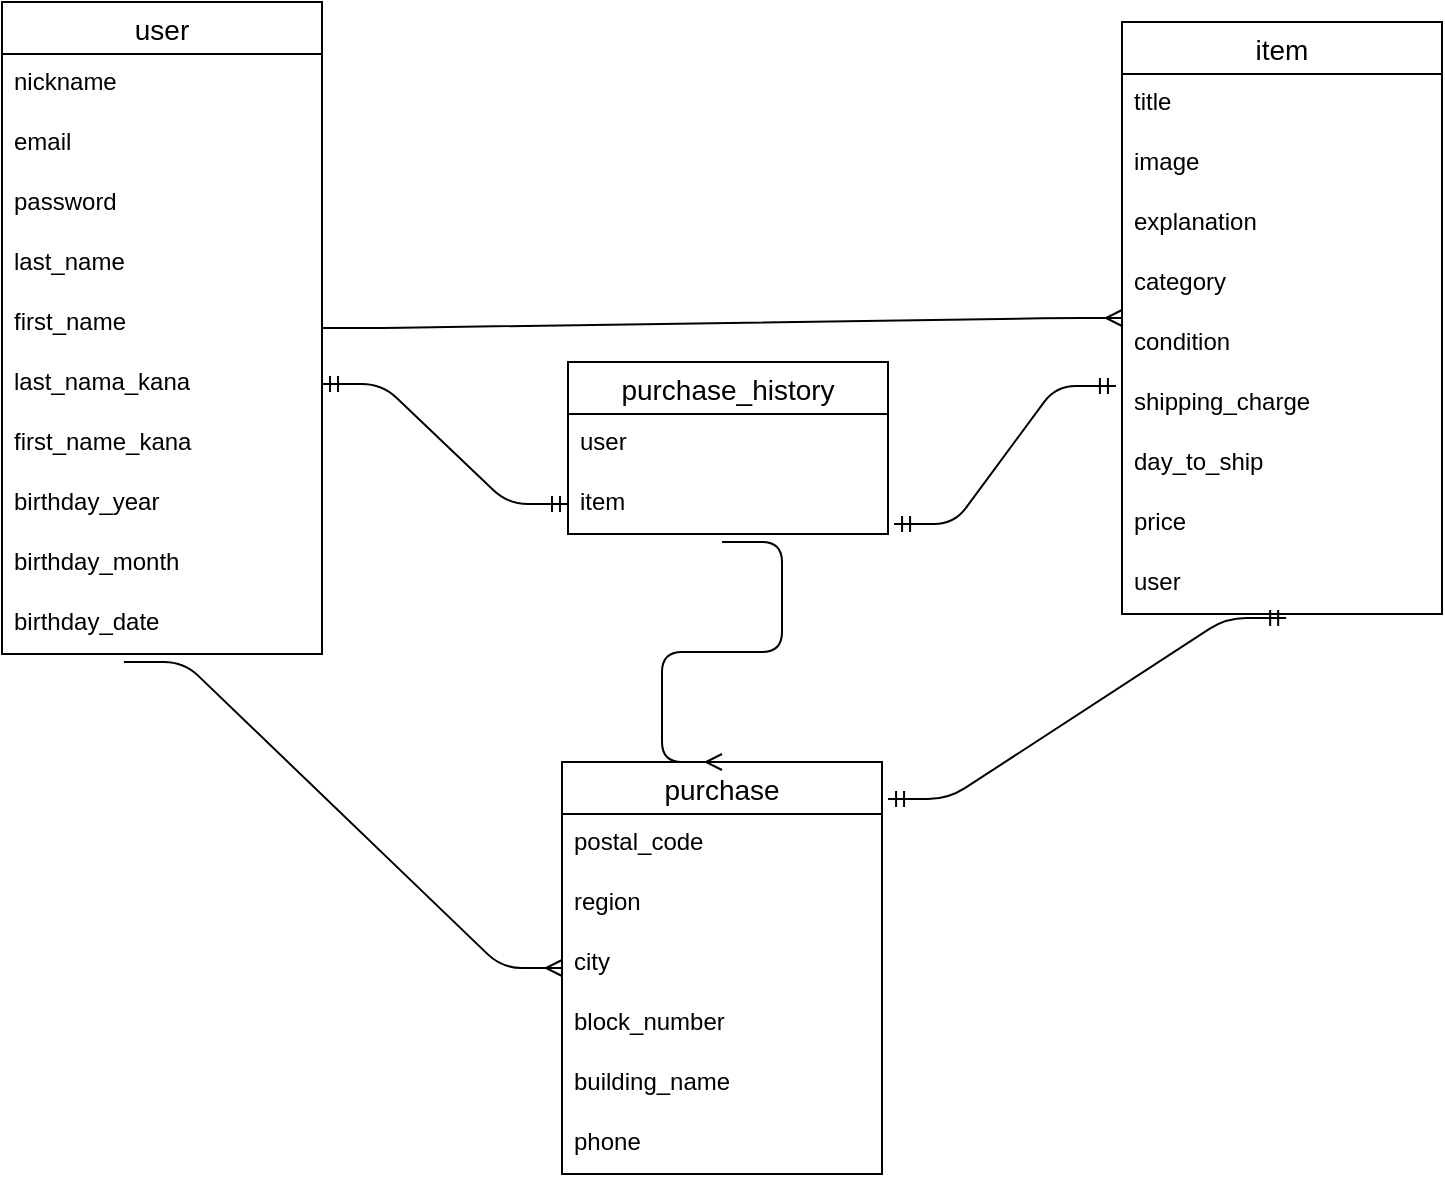 <mxfile version="13.10.0" type="embed" pages="2">
    <diagram id="rAtIYv-6EmCKfpA2BTYw" name="Page-1">
        <mxGraphModel dx="897" dy="680" grid="1" gridSize="10" guides="1" tooltips="1" connect="1" arrows="1" fold="1" page="1" pageScale="1" pageWidth="827" pageHeight="1169" math="0" shadow="0">
            <root>
                <mxCell id="0"/>
                <mxCell id="1" parent="0"/>
                <mxCell id="EaWq4OapCGAcuaWD1saH-14" value="user" style="swimlane;fontStyle=0;childLayout=stackLayout;horizontal=1;startSize=26;horizontalStack=0;resizeParent=1;resizeParentMax=0;resizeLast=0;collapsible=1;marginBottom=0;align=center;fontSize=14;swimlaneFillColor=none;labelBorderColor=none;" parent="1" vertex="1">
                    <mxGeometry x="30" width="160" height="326" as="geometry"/>
                </mxCell>
                <mxCell id="EaWq4OapCGAcuaWD1saH-15" value="nickname" style="text;strokeColor=none;fillColor=none;spacingLeft=4;spacingRight=4;overflow=hidden;rotatable=0;points=[[0,0.5],[1,0.5]];portConstraint=eastwest;fontSize=12;" parent="EaWq4OapCGAcuaWD1saH-14" vertex="1">
                    <mxGeometry y="26" width="160" height="30" as="geometry"/>
                </mxCell>
                <mxCell id="EaWq4OapCGAcuaWD1saH-16" value="email" style="text;strokeColor=none;fillColor=none;spacingLeft=4;spacingRight=4;overflow=hidden;rotatable=0;points=[[0,0.5],[1,0.5]];portConstraint=eastwest;fontSize=12;" parent="EaWq4OapCGAcuaWD1saH-14" vertex="1">
                    <mxGeometry y="56" width="160" height="30" as="geometry"/>
                </mxCell>
                <mxCell id="EaWq4OapCGAcuaWD1saH-17" value="password" style="text;strokeColor=none;fillColor=none;spacingLeft=4;spacingRight=4;overflow=hidden;rotatable=0;points=[[0,0.5],[1,0.5]];portConstraint=eastwest;fontSize=12;" parent="EaWq4OapCGAcuaWD1saH-14" vertex="1">
                    <mxGeometry y="86" width="160" height="30" as="geometry"/>
                </mxCell>
                <mxCell id="EaWq4OapCGAcuaWD1saH-42" value="last_name" style="text;strokeColor=none;fillColor=none;spacingLeft=4;spacingRight=4;overflow=hidden;rotatable=0;points=[[0,0.5],[1,0.5]];portConstraint=eastwest;fontSize=12;" parent="EaWq4OapCGAcuaWD1saH-14" vertex="1">
                    <mxGeometry y="116" width="160" height="30" as="geometry"/>
                </mxCell>
                <mxCell id="EaWq4OapCGAcuaWD1saH-41" value="first_name" style="text;strokeColor=none;fillColor=none;spacingLeft=4;spacingRight=4;overflow=hidden;rotatable=0;points=[[0,0.5],[1,0.5]];portConstraint=eastwest;fontSize=12;" parent="EaWq4OapCGAcuaWD1saH-14" vertex="1">
                    <mxGeometry y="146" width="160" height="30" as="geometry"/>
                </mxCell>
                <mxCell id="EaWq4OapCGAcuaWD1saH-44" value="last_nama_kana" style="text;strokeColor=none;fillColor=none;spacingLeft=4;spacingRight=4;overflow=hidden;rotatable=0;points=[[0,0.5],[1,0.5]];portConstraint=eastwest;fontSize=12;" parent="EaWq4OapCGAcuaWD1saH-14" vertex="1">
                    <mxGeometry y="176" width="160" height="30" as="geometry"/>
                </mxCell>
                <mxCell id="EaWq4OapCGAcuaWD1saH-45" value="first_name_kana" style="text;strokeColor=none;fillColor=none;spacingLeft=4;spacingRight=4;overflow=hidden;rotatable=0;points=[[0,0.5],[1,0.5]];portConstraint=eastwest;fontSize=12;" parent="EaWq4OapCGAcuaWD1saH-14" vertex="1">
                    <mxGeometry y="206" width="160" height="30" as="geometry"/>
                </mxCell>
                <mxCell id="EaWq4OapCGAcuaWD1saH-46" value="birthday_year" style="text;strokeColor=none;fillColor=none;spacingLeft=4;spacingRight=4;overflow=hidden;rotatable=0;points=[[0,0.5],[1,0.5]];portConstraint=eastwest;fontSize=12;" parent="EaWq4OapCGAcuaWD1saH-14" vertex="1">
                    <mxGeometry y="236" width="160" height="30" as="geometry"/>
                </mxCell>
                <mxCell id="EaWq4OapCGAcuaWD1saH-47" value="birthday_month" style="text;strokeColor=none;fillColor=none;spacingLeft=4;spacingRight=4;overflow=hidden;rotatable=0;points=[[0,0.5],[1,0.5]];portConstraint=eastwest;fontSize=12;" parent="EaWq4OapCGAcuaWD1saH-14" vertex="1">
                    <mxGeometry y="266" width="160" height="30" as="geometry"/>
                </mxCell>
                <mxCell id="EaWq4OapCGAcuaWD1saH-43" value="birthday_date" style="text;strokeColor=none;fillColor=none;spacingLeft=4;spacingRight=4;overflow=hidden;rotatable=0;points=[[0,0.5],[1,0.5]];portConstraint=eastwest;fontSize=12;" parent="EaWq4OapCGAcuaWD1saH-14" vertex="1">
                    <mxGeometry y="296" width="160" height="30" as="geometry"/>
                </mxCell>
                <mxCell id="EaWq4OapCGAcuaWD1saH-48" value="item" style="swimlane;fontStyle=0;childLayout=stackLayout;horizontal=1;startSize=26;horizontalStack=0;resizeParent=1;resizeParentMax=0;resizeLast=0;collapsible=1;marginBottom=0;align=center;fontSize=14;swimlaneFillColor=none;labelBorderColor=none;" parent="1" vertex="1">
                    <mxGeometry x="590" y="10" width="160" height="296" as="geometry"/>
                </mxCell>
                <mxCell id="EaWq4OapCGAcuaWD1saH-49" value="title" style="text;strokeColor=none;fillColor=none;spacingLeft=4;spacingRight=4;overflow=hidden;rotatable=0;points=[[0,0.5],[1,0.5]];portConstraint=eastwest;fontSize=12;" parent="EaWq4OapCGAcuaWD1saH-48" vertex="1">
                    <mxGeometry y="26" width="160" height="30" as="geometry"/>
                </mxCell>
                <mxCell id="EaWq4OapCGAcuaWD1saH-50" value="image" style="text;strokeColor=none;fillColor=none;spacingLeft=4;spacingRight=4;overflow=hidden;rotatable=0;points=[[0,0.5],[1,0.5]];portConstraint=eastwest;fontSize=12;" parent="EaWq4OapCGAcuaWD1saH-48" vertex="1">
                    <mxGeometry y="56" width="160" height="30" as="geometry"/>
                </mxCell>
                <mxCell id="EaWq4OapCGAcuaWD1saH-51" value="explanation" style="text;strokeColor=none;fillColor=none;spacingLeft=4;spacingRight=4;overflow=hidden;rotatable=0;points=[[0,0.5],[1,0.5]];portConstraint=eastwest;fontSize=12;" parent="EaWq4OapCGAcuaWD1saH-48" vertex="1">
                    <mxGeometry y="86" width="160" height="30" as="geometry"/>
                </mxCell>
                <mxCell id="EaWq4OapCGAcuaWD1saH-52" value="category" style="text;strokeColor=none;fillColor=none;spacingLeft=4;spacingRight=4;overflow=hidden;rotatable=0;points=[[0,0.5],[1,0.5]];portConstraint=eastwest;fontSize=12;" parent="EaWq4OapCGAcuaWD1saH-48" vertex="1">
                    <mxGeometry y="116" width="160" height="30" as="geometry"/>
                </mxCell>
                <mxCell id="EaWq4OapCGAcuaWD1saH-53" value="condition" style="text;strokeColor=none;fillColor=none;spacingLeft=4;spacingRight=4;overflow=hidden;rotatable=0;points=[[0,0.5],[1,0.5]];portConstraint=eastwest;fontSize=12;" parent="EaWq4OapCGAcuaWD1saH-48" vertex="1">
                    <mxGeometry y="146" width="160" height="30" as="geometry"/>
                </mxCell>
                <mxCell id="EaWq4OapCGAcuaWD1saH-54" value="shipping_charge" style="text;strokeColor=none;fillColor=none;spacingLeft=4;spacingRight=4;overflow=hidden;rotatable=0;points=[[0,0.5],[1,0.5]];portConstraint=eastwest;fontSize=12;" parent="EaWq4OapCGAcuaWD1saH-48" vertex="1">
                    <mxGeometry y="176" width="160" height="30" as="geometry"/>
                </mxCell>
                <mxCell id="EaWq4OapCGAcuaWD1saH-55" value="day_to_ship" style="text;strokeColor=none;fillColor=none;spacingLeft=4;spacingRight=4;overflow=hidden;rotatable=0;points=[[0,0.5],[1,0.5]];portConstraint=eastwest;fontSize=12;" parent="EaWq4OapCGAcuaWD1saH-48" vertex="1">
                    <mxGeometry y="206" width="160" height="30" as="geometry"/>
                </mxCell>
                <mxCell id="26" value="price" style="text;strokeColor=none;fillColor=none;spacingLeft=4;spacingRight=4;overflow=hidden;rotatable=0;points=[[0,0.5],[1,0.5]];portConstraint=eastwest;fontSize=12;" vertex="1" parent="EaWq4OapCGAcuaWD1saH-48">
                    <mxGeometry y="236" width="160" height="30" as="geometry"/>
                </mxCell>
                <mxCell id="EaWq4OapCGAcuaWD1saH-56" value="user" style="text;strokeColor=none;fillColor=none;spacingLeft=4;spacingRight=4;overflow=hidden;rotatable=0;points=[[0,0.5],[1,0.5]];portConstraint=eastwest;fontSize=12;" parent="EaWq4OapCGAcuaWD1saH-48" vertex="1">
                    <mxGeometry y="266" width="160" height="30" as="geometry"/>
                </mxCell>
                <mxCell id="EaWq4OapCGAcuaWD1saH-60" value="" style="edgeStyle=entityRelationEdgeStyle;fontSize=12;html=1;endArrow=ERmany;" parent="1" source="EaWq4OapCGAcuaWD1saH-14" target="EaWq4OapCGAcuaWD1saH-48" edge="1">
                    <mxGeometry width="100" height="100" relative="1" as="geometry">
                        <mxPoint x="310" y="390" as="sourcePoint"/>
                        <mxPoint x="410" y="290" as="targetPoint"/>
                    </mxGeometry>
                </mxCell>
                <mxCell id="EaWq4OapCGAcuaWD1saH-61" value="purchase" style="swimlane;fontStyle=0;childLayout=stackLayout;horizontal=1;startSize=26;horizontalStack=0;resizeParent=1;resizeParentMax=0;resizeLast=0;collapsible=1;marginBottom=0;align=center;fontSize=14;swimlaneFillColor=none;labelBorderColor=none;" parent="1" vertex="1">
                    <mxGeometry x="310" y="380" width="160" height="206" as="geometry"/>
                </mxCell>
                <mxCell id="EaWq4OapCGAcuaWD1saH-67" value="postal_code" style="text;strokeColor=none;fillColor=none;spacingLeft=4;spacingRight=4;overflow=hidden;rotatable=0;points=[[0,0.5],[1,0.5]];portConstraint=eastwest;fontSize=12;" parent="EaWq4OapCGAcuaWD1saH-61" vertex="1">
                    <mxGeometry y="26" width="160" height="30" as="geometry"/>
                </mxCell>
                <mxCell id="EaWq4OapCGAcuaWD1saH-66" value="region" style="text;strokeColor=none;fillColor=none;spacingLeft=4;spacingRight=4;overflow=hidden;rotatable=0;points=[[0,0.5],[1,0.5]];portConstraint=eastwest;fontSize=12;" parent="EaWq4OapCGAcuaWD1saH-61" vertex="1">
                    <mxGeometry y="56" width="160" height="30" as="geometry"/>
                </mxCell>
                <mxCell id="EaWq4OapCGAcuaWD1saH-69" value="city" style="text;strokeColor=none;fillColor=none;spacingLeft=4;spacingRight=4;overflow=hidden;rotatable=0;points=[[0,0.5],[1,0.5]];portConstraint=eastwest;fontSize=12;" parent="EaWq4OapCGAcuaWD1saH-61" vertex="1">
                    <mxGeometry y="86" width="160" height="30" as="geometry"/>
                </mxCell>
                <mxCell id="EaWq4OapCGAcuaWD1saH-73" value="block_number" style="text;strokeColor=none;fillColor=none;spacingLeft=4;spacingRight=4;overflow=hidden;rotatable=0;points=[[0,0.5],[1,0.5]];portConstraint=eastwest;fontSize=12;" parent="EaWq4OapCGAcuaWD1saH-61" vertex="1">
                    <mxGeometry y="116" width="160" height="30" as="geometry"/>
                </mxCell>
                <mxCell id="EaWq4OapCGAcuaWD1saH-80" value="building_name" style="text;strokeColor=none;fillColor=none;spacingLeft=4;spacingRight=4;overflow=hidden;rotatable=0;points=[[0,0.5],[1,0.5]];portConstraint=eastwest;fontSize=12;" parent="EaWq4OapCGAcuaWD1saH-61" vertex="1">
                    <mxGeometry y="146" width="160" height="30" as="geometry"/>
                </mxCell>
                <mxCell id="EaWq4OapCGAcuaWD1saH-79" value="phone" style="text;strokeColor=none;fillColor=none;spacingLeft=4;spacingRight=4;overflow=hidden;rotatable=0;points=[[0,0.5],[1,0.5]];portConstraint=eastwest;fontSize=12;" parent="EaWq4OapCGAcuaWD1saH-61" vertex="1">
                    <mxGeometry y="176" width="160" height="30" as="geometry"/>
                </mxCell>
                <mxCell id="EaWq4OapCGAcuaWD1saH-70" value="" style="edgeStyle=entityRelationEdgeStyle;fontSize=12;html=1;endArrow=ERmandOne;startArrow=ERmandOne;entryX=0.513;entryY=1.067;entryDx=0;entryDy=0;exitX=1.019;exitY=0.09;exitDx=0;exitDy=0;exitPerimeter=0;entryPerimeter=0;" parent="1" source="EaWq4OapCGAcuaWD1saH-61" target="EaWq4OapCGAcuaWD1saH-56" edge="1">
                    <mxGeometry width="100" height="100" relative="1" as="geometry">
                        <mxPoint x="310" y="390" as="sourcePoint"/>
                        <mxPoint x="410" y="290" as="targetPoint"/>
                    </mxGeometry>
                </mxCell>
                <mxCell id="EaWq4OapCGAcuaWD1saH-78" value="" style="edgeStyle=entityRelationEdgeStyle;fontSize=12;html=1;endArrow=ERmany;exitX=0.381;exitY=1.133;exitDx=0;exitDy=0;exitPerimeter=0;" parent="1" source="EaWq4OapCGAcuaWD1saH-43" target="EaWq4OapCGAcuaWD1saH-61" edge="1">
                    <mxGeometry width="100" height="100" relative="1" as="geometry">
                        <mxPoint x="90" y="370" as="sourcePoint"/>
                        <mxPoint x="390" y="153" as="targetPoint"/>
                    </mxGeometry>
                </mxCell>
                <mxCell id="15" value="purchase_history" style="swimlane;fontStyle=0;childLayout=stackLayout;horizontal=1;startSize=26;horizontalStack=0;resizeParent=1;resizeParentMax=0;resizeLast=0;collapsible=1;marginBottom=0;align=center;fontSize=14;swimlaneFillColor=none;labelBorderColor=none;" vertex="1" parent="1">
                    <mxGeometry x="313" y="180" width="160" height="86" as="geometry"/>
                </mxCell>
                <mxCell id="16" value="user" style="text;strokeColor=none;fillColor=none;spacingLeft=4;spacingRight=4;overflow=hidden;rotatable=0;points=[[0,0.5],[1,0.5]];portConstraint=eastwest;fontSize=12;" vertex="1" parent="15">
                    <mxGeometry y="26" width="160" height="30" as="geometry"/>
                </mxCell>
                <mxCell id="17" value="item" style="text;strokeColor=none;fillColor=none;spacingLeft=4;spacingRight=4;overflow=hidden;rotatable=0;points=[[0,0.5],[1,0.5]];portConstraint=eastwest;fontSize=12;" vertex="1" parent="15">
                    <mxGeometry y="56" width="160" height="30" as="geometry"/>
                </mxCell>
                <mxCell id="32" value="" style="edgeStyle=entityRelationEdgeStyle;fontSize=12;html=1;endArrow=ERmandOne;startArrow=ERmandOne;entryX=-0.019;entryY=0.2;entryDx=0;entryDy=0;exitX=1.019;exitY=0.833;exitDx=0;exitDy=0;exitPerimeter=0;entryPerimeter=0;" edge="1" parent="1" source="17" target="EaWq4OapCGAcuaWD1saH-54">
                    <mxGeometry width="100" height="100" relative="1" as="geometry">
                        <mxPoint x="483.04" y="408.54" as="sourcePoint"/>
                        <mxPoint x="682.08" y="318.01" as="targetPoint"/>
                    </mxGeometry>
                </mxCell>
                <mxCell id="33" value="" style="edgeStyle=entityRelationEdgeStyle;fontSize=12;html=1;endArrow=ERmandOne;startArrow=ERmandOne;entryX=0;entryY=0.5;entryDx=0;entryDy=0;exitX=1;exitY=0.5;exitDx=0;exitDy=0;" edge="1" parent="1" source="EaWq4OapCGAcuaWD1saH-44" target="17">
                    <mxGeometry width="100" height="100" relative="1" as="geometry">
                        <mxPoint x="486.04" y="270.99" as="sourcePoint"/>
                        <mxPoint x="596.96" y="202" as="targetPoint"/>
                    </mxGeometry>
                </mxCell>
                <mxCell id="34" value="" style="edgeStyle=entityRelationEdgeStyle;fontSize=12;html=1;endArrow=ERmany;" edge="1" parent="1">
                    <mxGeometry width="100" height="100" relative="1" as="geometry">
                        <mxPoint x="390" y="270" as="sourcePoint"/>
                        <mxPoint x="390" y="380" as="targetPoint"/>
                    </mxGeometry>
                </mxCell>
            </root>
        </mxGraphModel>
    </diagram>
    <diagram id="-fd3t5WRaO8rAZlfnGnk" name="Page-2">
        &#xa;
        <mxGraphModel dx="657" dy="680" grid="1" gridSize="10" guides="1" tooltips="1" connect="1" arrows="1" fold="1" page="1" pageScale="1" pageWidth="827" pageHeight="1169" math="0" shadow="0">
            &#xa;
            <root>
                &#xa;
                <mxCell id="a47HbLSPq7TdkZJOIzZF-0"/>
                &#xa;
                <mxCell id="a47HbLSPq7TdkZJOIzZF-1" parent="a47HbLSPq7TdkZJOIzZF-0"/>
                &#xa;
            </root>
            &#xa;
        </mxGraphModel>
        &#xa;
    </diagram>
</mxfile>